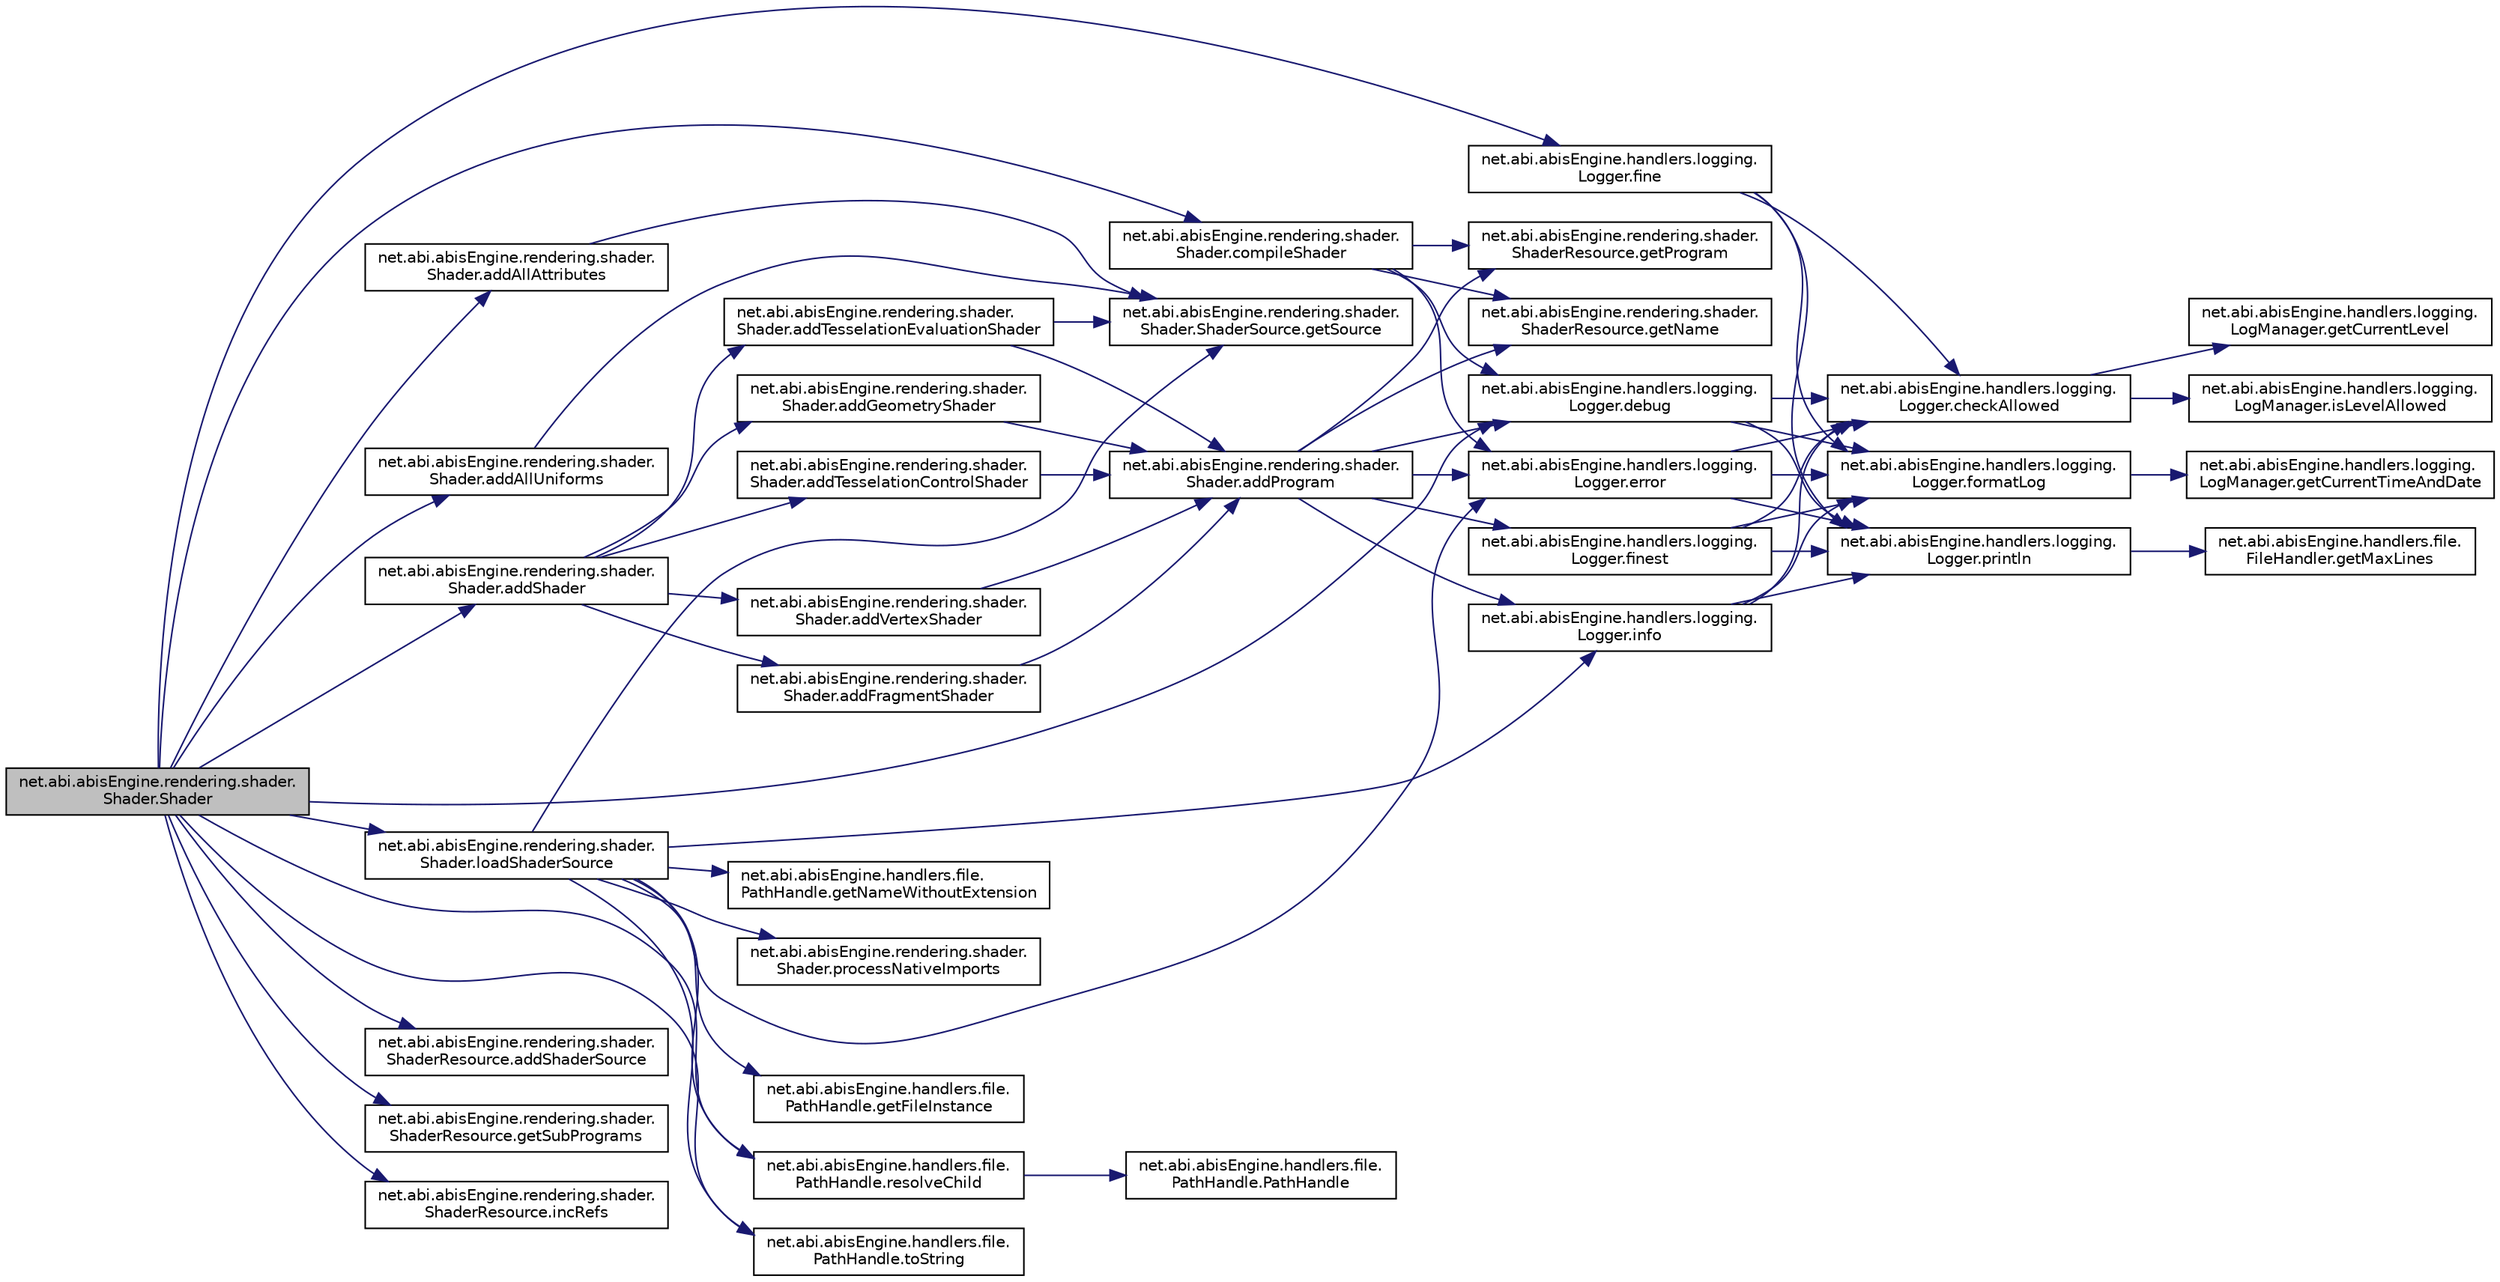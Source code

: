 digraph "net.abi.abisEngine.rendering.shader.Shader.Shader"
{
 // LATEX_PDF_SIZE
  edge [fontname="Helvetica",fontsize="10",labelfontname="Helvetica",labelfontsize="10"];
  node [fontname="Helvetica",fontsize="10",shape=record];
  rankdir="LR";
  Node1 [label="net.abi.abisEngine.rendering.shader.\lShader.Shader",height=0.2,width=0.4,color="black", fillcolor="grey75", style="filled", fontcolor="black",tooltip=" "];
  Node1 -> Node2 [color="midnightblue",fontsize="10",style="solid",fontname="Helvetica"];
  Node2 [label="net.abi.abisEngine.rendering.shader.\lShader.addAllAttributes",height=0.2,width=0.4,color="black", fillcolor="white", style="filled",URL="$da/dff/classnet_1_1abi_1_1abis_engine_1_1rendering_1_1shader_1_1_shader.html#a38204ebd61f975b3f64eb938c474ca7c",tooltip=" "];
  Node2 -> Node3 [color="midnightblue",fontsize="10",style="solid",fontname="Helvetica"];
  Node3 [label="net.abi.abisEngine.rendering.shader.\lShader.ShaderSource.getSource",height=0.2,width=0.4,color="black", fillcolor="white", style="filled",URL="$d3/d62/classnet_1_1abi_1_1abis_engine_1_1rendering_1_1shader_1_1_shader_1_1_shader_source.html#ad443c70dd596129eadd2facd14647613",tooltip=" "];
  Node1 -> Node4 [color="midnightblue",fontsize="10",style="solid",fontname="Helvetica"];
  Node4 [label="net.abi.abisEngine.rendering.shader.\lShader.addAllUniforms",height=0.2,width=0.4,color="black", fillcolor="white", style="filled",URL="$da/dff/classnet_1_1abi_1_1abis_engine_1_1rendering_1_1shader_1_1_shader.html#a0633dca0ed52b9fa33a2ad5122bab127",tooltip=" "];
  Node4 -> Node3 [color="midnightblue",fontsize="10",style="solid",fontname="Helvetica"];
  Node1 -> Node5 [color="midnightblue",fontsize="10",style="solid",fontname="Helvetica"];
  Node5 [label="net.abi.abisEngine.rendering.shader.\lShader.addShader",height=0.2,width=0.4,color="black", fillcolor="white", style="filled",URL="$da/dff/classnet_1_1abi_1_1abis_engine_1_1rendering_1_1shader_1_1_shader.html#afa0060bdb890f79114621cc66a66e6ce",tooltip=" "];
  Node5 -> Node6 [color="midnightblue",fontsize="10",style="solid",fontname="Helvetica"];
  Node6 [label="net.abi.abisEngine.rendering.shader.\lShader.addFragmentShader",height=0.2,width=0.4,color="black", fillcolor="white", style="filled",URL="$da/dff/classnet_1_1abi_1_1abis_engine_1_1rendering_1_1shader_1_1_shader.html#ad6fa91478fed97283a963bc494c81a7f",tooltip=" "];
  Node6 -> Node7 [color="midnightblue",fontsize="10",style="solid",fontname="Helvetica"];
  Node7 [label="net.abi.abisEngine.rendering.shader.\lShader.addProgram",height=0.2,width=0.4,color="black", fillcolor="white", style="filled",URL="$da/dff/classnet_1_1abi_1_1abis_engine_1_1rendering_1_1shader_1_1_shader.html#ae09e2d3d55255e9252c94ae1791e604a",tooltip=" "];
  Node7 -> Node8 [color="midnightblue",fontsize="10",style="solid",fontname="Helvetica"];
  Node8 [label="net.abi.abisEngine.handlers.logging.\lLogger.debug",height=0.2,width=0.4,color="black", fillcolor="white", style="filled",URL="$d1/d70/classnet_1_1abi_1_1abis_engine_1_1handlers_1_1logging_1_1_logger.html#a61a405179fc52b3f42f9d3d613390333",tooltip=" "];
  Node8 -> Node9 [color="midnightblue",fontsize="10",style="solid",fontname="Helvetica"];
  Node9 [label="net.abi.abisEngine.handlers.logging.\lLogger.checkAllowed",height=0.2,width=0.4,color="black", fillcolor="white", style="filled",URL="$d1/d70/classnet_1_1abi_1_1abis_engine_1_1handlers_1_1logging_1_1_logger.html#a13b7504675f442f02ae706a156d7cc13",tooltip=" "];
  Node9 -> Node10 [color="midnightblue",fontsize="10",style="solid",fontname="Helvetica"];
  Node10 [label="net.abi.abisEngine.handlers.logging.\lLogManager.getCurrentLevel",height=0.2,width=0.4,color="black", fillcolor="white", style="filled",URL="$da/d1a/classnet_1_1abi_1_1abis_engine_1_1handlers_1_1logging_1_1_log_manager.html#aefd2b12f57fa489b76386bc1a595cd24",tooltip=" "];
  Node9 -> Node11 [color="midnightblue",fontsize="10",style="solid",fontname="Helvetica"];
  Node11 [label="net.abi.abisEngine.handlers.logging.\lLogManager.isLevelAllowed",height=0.2,width=0.4,color="black", fillcolor="white", style="filled",URL="$da/d1a/classnet_1_1abi_1_1abis_engine_1_1handlers_1_1logging_1_1_log_manager.html#a374085310fb87ec9d7aa8fedbd7bdf5f",tooltip=" "];
  Node8 -> Node12 [color="midnightblue",fontsize="10",style="solid",fontname="Helvetica"];
  Node12 [label="net.abi.abisEngine.handlers.logging.\lLogger.formatLog",height=0.2,width=0.4,color="black", fillcolor="white", style="filled",URL="$d1/d70/classnet_1_1abi_1_1abis_engine_1_1handlers_1_1logging_1_1_logger.html#a751b93e83d31f2234d948985a8472c3c",tooltip=" "];
  Node12 -> Node13 [color="midnightblue",fontsize="10",style="solid",fontname="Helvetica"];
  Node13 [label="net.abi.abisEngine.handlers.logging.\lLogManager.getCurrentTimeAndDate",height=0.2,width=0.4,color="black", fillcolor="white", style="filled",URL="$da/d1a/classnet_1_1abi_1_1abis_engine_1_1handlers_1_1logging_1_1_log_manager.html#ad4e72d19a4ef8512439ccd41da205c78",tooltip=" "];
  Node8 -> Node14 [color="midnightblue",fontsize="10",style="solid",fontname="Helvetica"];
  Node14 [label="net.abi.abisEngine.handlers.logging.\lLogger.println",height=0.2,width=0.4,color="black", fillcolor="white", style="filled",URL="$d1/d70/classnet_1_1abi_1_1abis_engine_1_1handlers_1_1logging_1_1_logger.html#ad25894ef47ad269a6e56b327c5e5c3cf",tooltip=" "];
  Node14 -> Node15 [color="midnightblue",fontsize="10",style="solid",fontname="Helvetica"];
  Node15 [label="net.abi.abisEngine.handlers.file.\lFileHandler.getMaxLines",height=0.2,width=0.4,color="black", fillcolor="white", style="filled",URL="$d4/d32/classnet_1_1abi_1_1abis_engine_1_1handlers_1_1file_1_1_file_handler.html#aa4eaca3163774bc59be7b3709cece75e",tooltip=" "];
  Node7 -> Node16 [color="midnightblue",fontsize="10",style="solid",fontname="Helvetica"];
  Node16 [label="net.abi.abisEngine.handlers.logging.\lLogger.error",height=0.2,width=0.4,color="black", fillcolor="white", style="filled",URL="$d1/d70/classnet_1_1abi_1_1abis_engine_1_1handlers_1_1logging_1_1_logger.html#a727393246670340903256caee1911ee8",tooltip=" "];
  Node16 -> Node9 [color="midnightblue",fontsize="10",style="solid",fontname="Helvetica"];
  Node16 -> Node12 [color="midnightblue",fontsize="10",style="solid",fontname="Helvetica"];
  Node16 -> Node14 [color="midnightblue",fontsize="10",style="solid",fontname="Helvetica"];
  Node7 -> Node17 [color="midnightblue",fontsize="10",style="solid",fontname="Helvetica"];
  Node17 [label="net.abi.abisEngine.handlers.logging.\lLogger.finest",height=0.2,width=0.4,color="black", fillcolor="white", style="filled",URL="$d1/d70/classnet_1_1abi_1_1abis_engine_1_1handlers_1_1logging_1_1_logger.html#af82c9d4eac9172d172d227cbcda89442",tooltip=" "];
  Node17 -> Node9 [color="midnightblue",fontsize="10",style="solid",fontname="Helvetica"];
  Node17 -> Node12 [color="midnightblue",fontsize="10",style="solid",fontname="Helvetica"];
  Node17 -> Node14 [color="midnightblue",fontsize="10",style="solid",fontname="Helvetica"];
  Node7 -> Node18 [color="midnightblue",fontsize="10",style="solid",fontname="Helvetica"];
  Node18 [label="net.abi.abisEngine.rendering.shader.\lShaderResource.getName",height=0.2,width=0.4,color="black", fillcolor="white", style="filled",URL="$d7/d77/classnet_1_1abi_1_1abis_engine_1_1rendering_1_1shader_1_1_shader_resource.html#a4881060cfb3645633a7d73d3ffe9db36",tooltip=" "];
  Node7 -> Node19 [color="midnightblue",fontsize="10",style="solid",fontname="Helvetica"];
  Node19 [label="net.abi.abisEngine.rendering.shader.\lShaderResource.getProgram",height=0.2,width=0.4,color="black", fillcolor="white", style="filled",URL="$d7/d77/classnet_1_1abi_1_1abis_engine_1_1rendering_1_1shader_1_1_shader_resource.html#ac329beb37d1d4edafb97db54641f93a0",tooltip=" "];
  Node7 -> Node20 [color="midnightblue",fontsize="10",style="solid",fontname="Helvetica"];
  Node20 [label="net.abi.abisEngine.handlers.logging.\lLogger.info",height=0.2,width=0.4,color="black", fillcolor="white", style="filled",URL="$d1/d70/classnet_1_1abi_1_1abis_engine_1_1handlers_1_1logging_1_1_logger.html#a0e4cf20d52e54cb9d8b36fc07a5df35e",tooltip=" "];
  Node20 -> Node9 [color="midnightblue",fontsize="10",style="solid",fontname="Helvetica"];
  Node20 -> Node12 [color="midnightblue",fontsize="10",style="solid",fontname="Helvetica"];
  Node20 -> Node14 [color="midnightblue",fontsize="10",style="solid",fontname="Helvetica"];
  Node5 -> Node21 [color="midnightblue",fontsize="10",style="solid",fontname="Helvetica"];
  Node21 [label="net.abi.abisEngine.rendering.shader.\lShader.addGeometryShader",height=0.2,width=0.4,color="black", fillcolor="white", style="filled",URL="$da/dff/classnet_1_1abi_1_1abis_engine_1_1rendering_1_1shader_1_1_shader.html#a5390048e0fc88ceac5cc28913aa096f7",tooltip=" "];
  Node21 -> Node7 [color="midnightblue",fontsize="10",style="solid",fontname="Helvetica"];
  Node5 -> Node22 [color="midnightblue",fontsize="10",style="solid",fontname="Helvetica"];
  Node22 [label="net.abi.abisEngine.rendering.shader.\lShader.addTesselationControlShader",height=0.2,width=0.4,color="black", fillcolor="white", style="filled",URL="$da/dff/classnet_1_1abi_1_1abis_engine_1_1rendering_1_1shader_1_1_shader.html#aec5d3847d0ddffc37a9b376463313ec3",tooltip=" "];
  Node22 -> Node7 [color="midnightblue",fontsize="10",style="solid",fontname="Helvetica"];
  Node5 -> Node23 [color="midnightblue",fontsize="10",style="solid",fontname="Helvetica"];
  Node23 [label="net.abi.abisEngine.rendering.shader.\lShader.addTesselationEvaluationShader",height=0.2,width=0.4,color="black", fillcolor="white", style="filled",URL="$da/dff/classnet_1_1abi_1_1abis_engine_1_1rendering_1_1shader_1_1_shader.html#a5253da283034f3c2ca034b0e5c6354a3",tooltip=" "];
  Node23 -> Node7 [color="midnightblue",fontsize="10",style="solid",fontname="Helvetica"];
  Node23 -> Node3 [color="midnightblue",fontsize="10",style="solid",fontname="Helvetica"];
  Node5 -> Node24 [color="midnightblue",fontsize="10",style="solid",fontname="Helvetica"];
  Node24 [label="net.abi.abisEngine.rendering.shader.\lShader.addVertexShader",height=0.2,width=0.4,color="black", fillcolor="white", style="filled",URL="$da/dff/classnet_1_1abi_1_1abis_engine_1_1rendering_1_1shader_1_1_shader.html#a66b50cd1d59a6e15cae7356d3919cc1c",tooltip=" "];
  Node24 -> Node7 [color="midnightblue",fontsize="10",style="solid",fontname="Helvetica"];
  Node1 -> Node25 [color="midnightblue",fontsize="10",style="solid",fontname="Helvetica"];
  Node25 [label="net.abi.abisEngine.rendering.shader.\lShaderResource.addShaderSource",height=0.2,width=0.4,color="black", fillcolor="white", style="filled",URL="$d7/d77/classnet_1_1abi_1_1abis_engine_1_1rendering_1_1shader_1_1_shader_resource.html#a0455b45e0616a209f4006bf7f4f4f608",tooltip=" "];
  Node1 -> Node26 [color="midnightblue",fontsize="10",style="solid",fontname="Helvetica"];
  Node26 [label="net.abi.abisEngine.rendering.shader.\lShader.compileShader",height=0.2,width=0.4,color="black", fillcolor="white", style="filled",URL="$da/dff/classnet_1_1abi_1_1abis_engine_1_1rendering_1_1shader_1_1_shader.html#a59ff84a242a7c8d0913d91b9452b0da2",tooltip=" "];
  Node26 -> Node8 [color="midnightblue",fontsize="10",style="solid",fontname="Helvetica"];
  Node26 -> Node16 [color="midnightblue",fontsize="10",style="solid",fontname="Helvetica"];
  Node26 -> Node18 [color="midnightblue",fontsize="10",style="solid",fontname="Helvetica"];
  Node26 -> Node19 [color="midnightblue",fontsize="10",style="solid",fontname="Helvetica"];
  Node1 -> Node8 [color="midnightblue",fontsize="10",style="solid",fontname="Helvetica"];
  Node1 -> Node27 [color="midnightblue",fontsize="10",style="solid",fontname="Helvetica"];
  Node27 [label="net.abi.abisEngine.handlers.logging.\lLogger.fine",height=0.2,width=0.4,color="black", fillcolor="white", style="filled",URL="$d1/d70/classnet_1_1abi_1_1abis_engine_1_1handlers_1_1logging_1_1_logger.html#a73101768618b48dc0ec41d4fb5497ff2",tooltip=" "];
  Node27 -> Node9 [color="midnightblue",fontsize="10",style="solid",fontname="Helvetica"];
  Node27 -> Node12 [color="midnightblue",fontsize="10",style="solid",fontname="Helvetica"];
  Node27 -> Node14 [color="midnightblue",fontsize="10",style="solid",fontname="Helvetica"];
  Node1 -> Node28 [color="midnightblue",fontsize="10",style="solid",fontname="Helvetica"];
  Node28 [label="net.abi.abisEngine.rendering.shader.\lShaderResource.getSubPrograms",height=0.2,width=0.4,color="black", fillcolor="white", style="filled",URL="$d7/d77/classnet_1_1abi_1_1abis_engine_1_1rendering_1_1shader_1_1_shader_resource.html#a595dfe5144dd791812b6957423c8e9fb",tooltip=" "];
  Node1 -> Node29 [color="midnightblue",fontsize="10",style="solid",fontname="Helvetica"];
  Node29 [label="net.abi.abisEngine.rendering.shader.\lShaderResource.incRefs",height=0.2,width=0.4,color="black", fillcolor="white", style="filled",URL="$d7/d77/classnet_1_1abi_1_1abis_engine_1_1rendering_1_1shader_1_1_shader_resource.html#a6efdbb76d152892784dc8e8d01a438fe",tooltip=" "];
  Node1 -> Node30 [color="midnightblue",fontsize="10",style="solid",fontname="Helvetica"];
  Node30 [label="net.abi.abisEngine.rendering.shader.\lShader.loadShaderSource",height=0.2,width=0.4,color="black", fillcolor="white", style="filled",URL="$da/dff/classnet_1_1abi_1_1abis_engine_1_1rendering_1_1shader_1_1_shader.html#a6dc31f172b37ed9543814c35e110c848",tooltip=" "];
  Node30 -> Node16 [color="midnightblue",fontsize="10",style="solid",fontname="Helvetica"];
  Node30 -> Node31 [color="midnightblue",fontsize="10",style="solid",fontname="Helvetica"];
  Node31 [label="net.abi.abisEngine.handlers.file.\lPathHandle.getFileInstance",height=0.2,width=0.4,color="black", fillcolor="white", style="filled",URL="$d6/d9e/classnet_1_1abi_1_1abis_engine_1_1handlers_1_1file_1_1_path_handle.html#a1c92ac96b53ef7a18c6787d3284d4add",tooltip=" "];
  Node30 -> Node32 [color="midnightblue",fontsize="10",style="solid",fontname="Helvetica"];
  Node32 [label="net.abi.abisEngine.handlers.file.\lPathHandle.getNameWithoutExtension",height=0.2,width=0.4,color="black", fillcolor="white", style="filled",URL="$d6/d9e/classnet_1_1abi_1_1abis_engine_1_1handlers_1_1file_1_1_path_handle.html#a62cd9c82309fc70773e33a166a03e79a",tooltip=" "];
  Node30 -> Node3 [color="midnightblue",fontsize="10",style="solid",fontname="Helvetica"];
  Node30 -> Node20 [color="midnightblue",fontsize="10",style="solid",fontname="Helvetica"];
  Node30 -> Node33 [color="midnightblue",fontsize="10",style="solid",fontname="Helvetica"];
  Node33 [label="net.abi.abisEngine.rendering.shader.\lShader.processNativeImports",height=0.2,width=0.4,color="black", fillcolor="white", style="filled",URL="$da/dff/classnet_1_1abi_1_1abis_engine_1_1rendering_1_1shader_1_1_shader.html#a6947ba36787b3f570842e42b313f0272",tooltip=" "];
  Node30 -> Node34 [color="midnightblue",fontsize="10",style="solid",fontname="Helvetica"];
  Node34 [label="net.abi.abisEngine.handlers.file.\lPathHandle.resolveChild",height=0.2,width=0.4,color="black", fillcolor="white", style="filled",URL="$d6/d9e/classnet_1_1abi_1_1abis_engine_1_1handlers_1_1file_1_1_path_handle.html#aeaff1c078b9ab7872db28f62e97ca13a",tooltip=" "];
  Node34 -> Node35 [color="midnightblue",fontsize="10",style="solid",fontname="Helvetica"];
  Node35 [label="net.abi.abisEngine.handlers.file.\lPathHandle.PathHandle",height=0.2,width=0.4,color="black", fillcolor="white", style="filled",URL="$d6/d9e/classnet_1_1abi_1_1abis_engine_1_1handlers_1_1file_1_1_path_handle.html#a019e23f85b75aadb23e9e54230abf821",tooltip=" "];
  Node30 -> Node36 [color="midnightblue",fontsize="10",style="solid",fontname="Helvetica"];
  Node36 [label="net.abi.abisEngine.handlers.file.\lPathHandle.toString",height=0.2,width=0.4,color="black", fillcolor="white", style="filled",URL="$d6/d9e/classnet_1_1abi_1_1abis_engine_1_1handlers_1_1file_1_1_path_handle.html#af5e023ef5e318b55ee0c284749a6a355",tooltip=" "];
  Node1 -> Node34 [color="midnightblue",fontsize="10",style="solid",fontname="Helvetica"];
  Node1 -> Node36 [color="midnightblue",fontsize="10",style="solid",fontname="Helvetica"];
}
